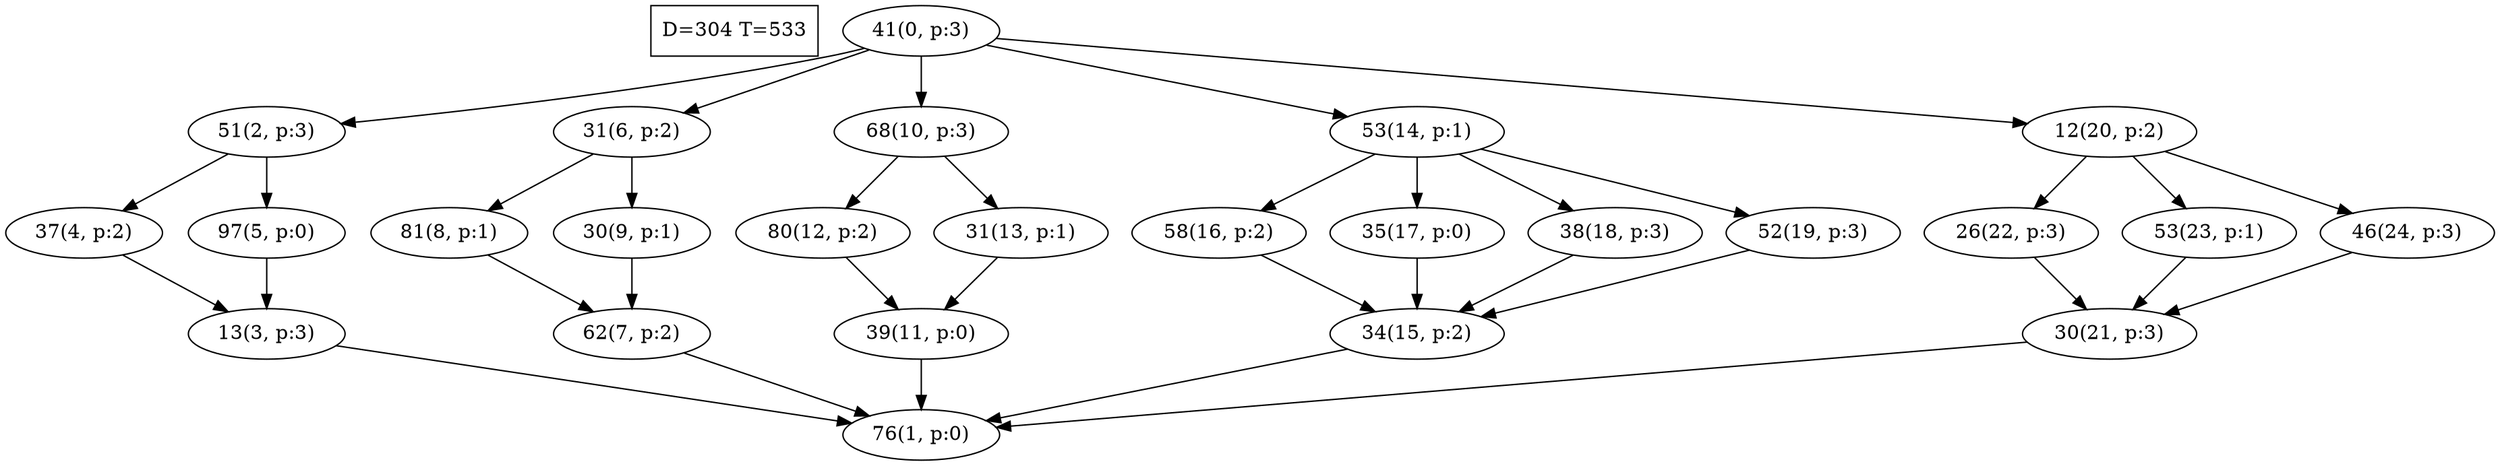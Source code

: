 digraph Task {
i [shape=box, label="D=304 T=533"]; 
0 [label="41(0, p:3)"];
1 [label="76(1, p:0)"];
2 [label="51(2, p:3)"];
3 [label="13(3, p:3)"];
4 [label="37(4, p:2)"];
5 [label="97(5, p:0)"];
6 [label="31(6, p:2)"];
7 [label="62(7, p:2)"];
8 [label="81(8, p:1)"];
9 [label="30(9, p:1)"];
10 [label="68(10, p:3)"];
11 [label="39(11, p:0)"];
12 [label="80(12, p:2)"];
13 [label="31(13, p:1)"];
14 [label="53(14, p:1)"];
15 [label="34(15, p:2)"];
16 [label="58(16, p:2)"];
17 [label="35(17, p:0)"];
18 [label="38(18, p:3)"];
19 [label="52(19, p:3)"];
20 [label="12(20, p:2)"];
21 [label="30(21, p:3)"];
22 [label="26(22, p:3)"];
23 [label="53(23, p:1)"];
24 [label="46(24, p:3)"];
0 -> 2;
0 -> 6;
0 -> 10;
0 -> 14;
0 -> 20;
2 -> 4;
2 -> 5;
3 -> 1;
4 -> 3;
5 -> 3;
6 -> 8;
6 -> 9;
7 -> 1;
8 -> 7;
9 -> 7;
10 -> 12;
10 -> 13;
11 -> 1;
12 -> 11;
13 -> 11;
14 -> 16;
14 -> 17;
14 -> 18;
14 -> 19;
15 -> 1;
16 -> 15;
17 -> 15;
18 -> 15;
19 -> 15;
20 -> 22;
20 -> 23;
20 -> 24;
21 -> 1;
22 -> 21;
23 -> 21;
24 -> 21;
}